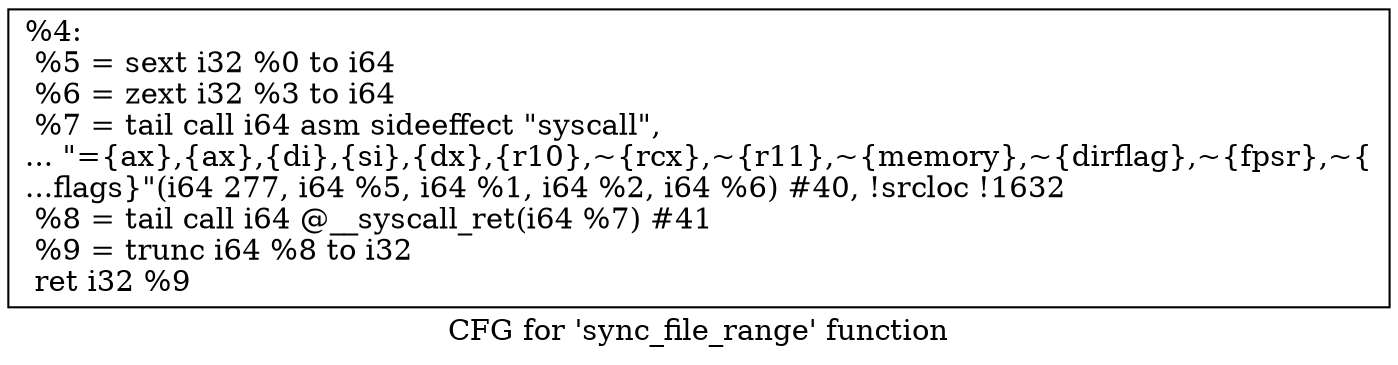digraph "CFG for 'sync_file_range' function" {
	label="CFG for 'sync_file_range' function";

	Node0x1c33210 [shape=record,label="{%4:\l  %5 = sext i32 %0 to i64\l  %6 = zext i32 %3 to i64\l  %7 = tail call i64 asm sideeffect \"syscall\",\l... \"=\{ax\},\{ax\},\{di\},\{si\},\{dx\},\{r10\},~\{rcx\},~\{r11\},~\{memory\},~\{dirflag\},~\{fpsr\},~\{\l...flags\}\"(i64 277, i64 %5, i64 %1, i64 %2, i64 %6) #40, !srcloc !1632\l  %8 = tail call i64 @__syscall_ret(i64 %7) #41\l  %9 = trunc i64 %8 to i32\l  ret i32 %9\l}"];
}
